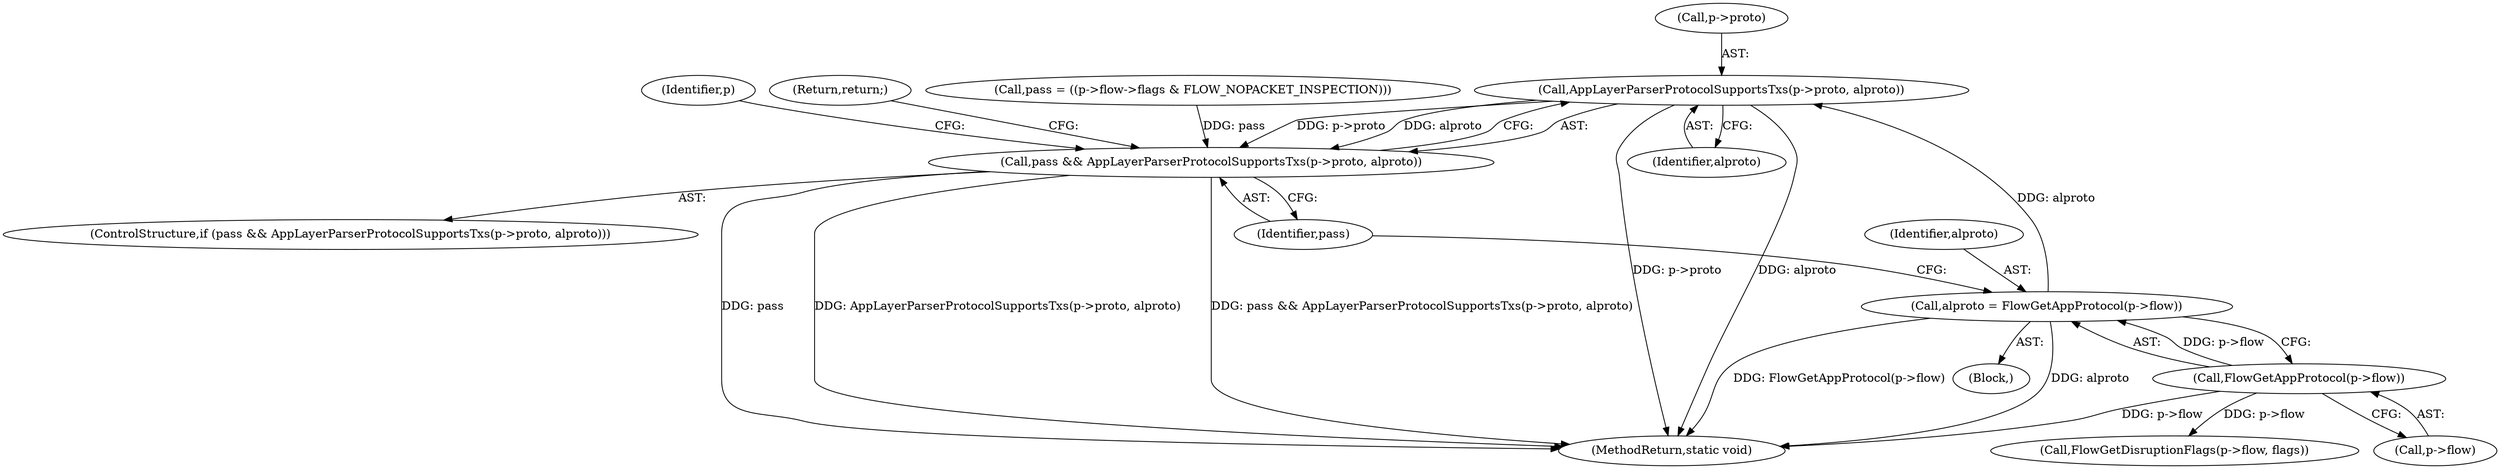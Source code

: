 digraph "0_suricata_e1ef57c848bbe4e567d5d4b66d346a742e3f77a1@pointer" {
"1000140" [label="(Call,AppLayerParserProtocolSupportsTxs(p->proto, alproto))"];
"1000131" [label="(Call,alproto = FlowGetAppProtocol(p->flow))"];
"1000133" [label="(Call,FlowGetAppProtocol(p->flow))"];
"1000138" [label="(Call,pass && AppLayerParserProtocolSupportsTxs(p->proto, alproto))"];
"1000183" [label="(MethodReturn,static void)"];
"1000150" [label="(Identifier,p)"];
"1000133" [label="(Call,FlowGetAppProtocol(p->flow))"];
"1000137" [label="(ControlStructure,if (pass && AppLayerParserProtocolSupportsTxs(p->proto, alproto)))"];
"1000140" [label="(Call,AppLayerParserProtocolSupportsTxs(p->proto, alproto))"];
"1000164" [label="(Call,FlowGetDisruptionFlags(p->flow, flags))"];
"1000119" [label="(Block,)"];
"1000131" [label="(Call,alproto = FlowGetAppProtocol(p->flow))"];
"1000175" [label="(Return,return;)"];
"1000138" [label="(Call,pass && AppLayerParserProtocolSupportsTxs(p->proto, alproto))"];
"1000144" [label="(Identifier,alproto)"];
"1000139" [label="(Identifier,pass)"];
"1000134" [label="(Call,p->flow)"];
"1000132" [label="(Identifier,alproto)"];
"1000141" [label="(Call,p->proto)"];
"1000121" [label="(Call,pass = ((p->flow->flags & FLOW_NOPACKET_INSPECTION)))"];
"1000140" -> "1000138"  [label="AST: "];
"1000140" -> "1000144"  [label="CFG: "];
"1000141" -> "1000140"  [label="AST: "];
"1000144" -> "1000140"  [label="AST: "];
"1000138" -> "1000140"  [label="CFG: "];
"1000140" -> "1000183"  [label="DDG: p->proto"];
"1000140" -> "1000183"  [label="DDG: alproto"];
"1000140" -> "1000138"  [label="DDG: p->proto"];
"1000140" -> "1000138"  [label="DDG: alproto"];
"1000131" -> "1000140"  [label="DDG: alproto"];
"1000131" -> "1000119"  [label="AST: "];
"1000131" -> "1000133"  [label="CFG: "];
"1000132" -> "1000131"  [label="AST: "];
"1000133" -> "1000131"  [label="AST: "];
"1000139" -> "1000131"  [label="CFG: "];
"1000131" -> "1000183"  [label="DDG: alproto"];
"1000131" -> "1000183"  [label="DDG: FlowGetAppProtocol(p->flow)"];
"1000133" -> "1000131"  [label="DDG: p->flow"];
"1000133" -> "1000134"  [label="CFG: "];
"1000134" -> "1000133"  [label="AST: "];
"1000133" -> "1000183"  [label="DDG: p->flow"];
"1000133" -> "1000164"  [label="DDG: p->flow"];
"1000138" -> "1000137"  [label="AST: "];
"1000138" -> "1000139"  [label="CFG: "];
"1000139" -> "1000138"  [label="AST: "];
"1000150" -> "1000138"  [label="CFG: "];
"1000175" -> "1000138"  [label="CFG: "];
"1000138" -> "1000183"  [label="DDG: pass"];
"1000138" -> "1000183"  [label="DDG: AppLayerParserProtocolSupportsTxs(p->proto, alproto)"];
"1000138" -> "1000183"  [label="DDG: pass && AppLayerParserProtocolSupportsTxs(p->proto, alproto)"];
"1000121" -> "1000138"  [label="DDG: pass"];
}
